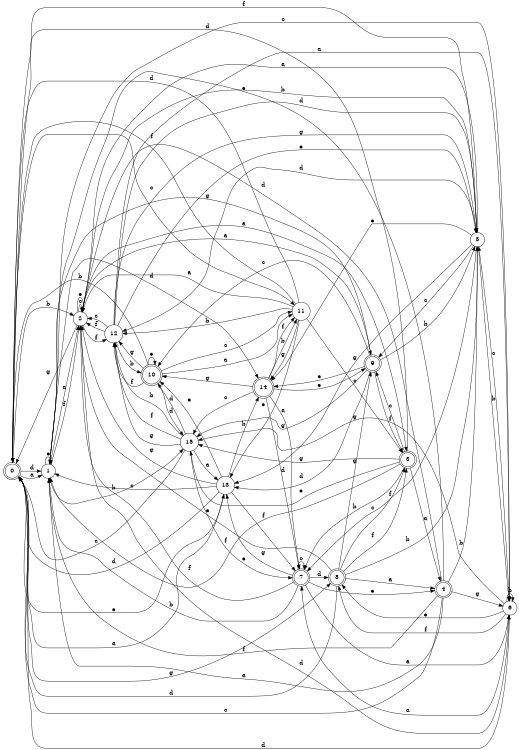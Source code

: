 digraph n13_4 {
__start0 [label="" shape="none"];

rankdir=LR;
size="8,5";

s0 [style="rounded,filled", color="black", fillcolor="white" shape="doublecircle", label="0"];
s1 [style="filled", color="black", fillcolor="white" shape="circle", label="1"];
s2 [style="filled", color="black", fillcolor="white" shape="circle", label="2"];
s3 [style="rounded,filled", color="black", fillcolor="white" shape="doublecircle", label="3"];
s4 [style="rounded,filled", color="black", fillcolor="white" shape="doublecircle", label="4"];
s5 [style="filled", color="black", fillcolor="white" shape="circle", label="5"];
s6 [style="filled", color="black", fillcolor="white" shape="circle", label="6"];
s7 [style="rounded,filled", color="black", fillcolor="white" shape="doublecircle", label="7"];
s8 [style="rounded,filled", color="black", fillcolor="white" shape="doublecircle", label="8"];
s9 [style="rounded,filled", color="black", fillcolor="white" shape="doublecircle", label="9"];
s10 [style="rounded,filled", color="black", fillcolor="white" shape="doublecircle", label="10"];
s11 [style="filled", color="black", fillcolor="white" shape="circle", label="11"];
s12 [style="filled", color="black", fillcolor="white" shape="circle", label="12"];
s13 [style="filled", color="black", fillcolor="white" shape="circle", label="13"];
s14 [style="rounded,filled", color="black", fillcolor="white" shape="doublecircle", label="14"];
s15 [style="filled", color="black", fillcolor="white" shape="circle", label="15"];
s0 -> s1 [label="a"];
s0 -> s2 [label="b"];
s0 -> s11 [label="c"];
s0 -> s1 [label="d"];
s0 -> s13 [label="e"];
s0 -> s5 [label="f"];
s0 -> s8 [label="g"];
s1 -> s2 [label="a"];
s1 -> s15 [label="b"];
s1 -> s6 [label="c"];
s1 -> s14 [label="d"];
s1 -> s1 [label="e"];
s1 -> s2 [label="f"];
s1 -> s9 [label="g"];
s2 -> s3 [label="a"];
s2 -> s5 [label="b"];
s2 -> s2 [label="c"];
s2 -> s6 [label="d"];
s2 -> s2 [label="e"];
s2 -> s12 [label="f"];
s2 -> s0 [label="g"];
s3 -> s4 [label="a"];
s3 -> s7 [label="b"];
s3 -> s9 [label="c"];
s3 -> s0 [label="d"];
s3 -> s15 [label="e"];
s3 -> s1 [label="f"];
s3 -> s15 [label="g"];
s4 -> s1 [label="a"];
s4 -> s5 [label="b"];
s4 -> s0 [label="c"];
s4 -> s2 [label="d"];
s4 -> s1 [label="e"];
s4 -> s1 [label="f"];
s4 -> s6 [label="g"];
s5 -> s2 [label="a"];
s5 -> s6 [label="b"];
s5 -> s9 [label="c"];
s5 -> s12 [label="d"];
s5 -> s14 [label="e"];
s5 -> s7 [label="f"];
s5 -> s13 [label="g"];
s6 -> s7 [label="a"];
s6 -> s6 [label="b"];
s6 -> s5 [label="c"];
s6 -> s0 [label="d"];
s6 -> s8 [label="e"];
s6 -> s8 [label="f"];
s6 -> s15 [label="g"];
s7 -> s6 [label="a"];
s7 -> s1 [label="b"];
s7 -> s7 [label="c"];
s7 -> s8 [label="d"];
s7 -> s4 [label="e"];
s7 -> s2 [label="f"];
s7 -> s13 [label="g"];
s8 -> s4 [label="a"];
s8 -> s5 [label="b"];
s8 -> s3 [label="c"];
s8 -> s0 [label="d"];
s8 -> s2 [label="e"];
s8 -> s3 [label="f"];
s8 -> s9 [label="g"];
s9 -> s2 [label="a"];
s9 -> s5 [label="b"];
s9 -> s10 [label="c"];
s9 -> s13 [label="d"];
s9 -> s14 [label="e"];
s9 -> s3 [label="f"];
s9 -> s15 [label="g"];
s10 -> s11 [label="a"];
s10 -> s0 [label="b"];
s10 -> s11 [label="c"];
s10 -> s15 [label="d"];
s10 -> s10 [label="e"];
s10 -> s12 [label="f"];
s10 -> s12 [label="g"];
s11 -> s2 [label="a"];
s11 -> s12 [label="b"];
s11 -> s3 [label="c"];
s11 -> s0 [label="d"];
s11 -> s13 [label="e"];
s11 -> s0 [label="f"];
s11 -> s14 [label="g"];
s12 -> s6 [label="a"];
s12 -> s10 [label="b"];
s12 -> s2 [label="c"];
s12 -> s5 [label="d"];
s12 -> s5 [label="e"];
s12 -> s2 [label="f"];
s12 -> s5 [label="g"];
s13 -> s0 [label="a"];
s13 -> s14 [label="b"];
s13 -> s1 [label="c"];
s13 -> s0 [label="d"];
s13 -> s10 [label="e"];
s13 -> s7 [label="f"];
s13 -> s2 [label="g"];
s14 -> s7 [label="a"];
s14 -> s11 [label="b"];
s14 -> s15 [label="c"];
s14 -> s7 [label="d"];
s14 -> s9 [label="e"];
s14 -> s11 [label="f"];
s14 -> s10 [label="g"];
s15 -> s13 [label="a"];
s15 -> s12 [label="b"];
s15 -> s0 [label="c"];
s15 -> s10 [label="d"];
s15 -> s7 [label="e"];
s15 -> s12 [label="f"];
s15 -> s12 [label="g"];

}